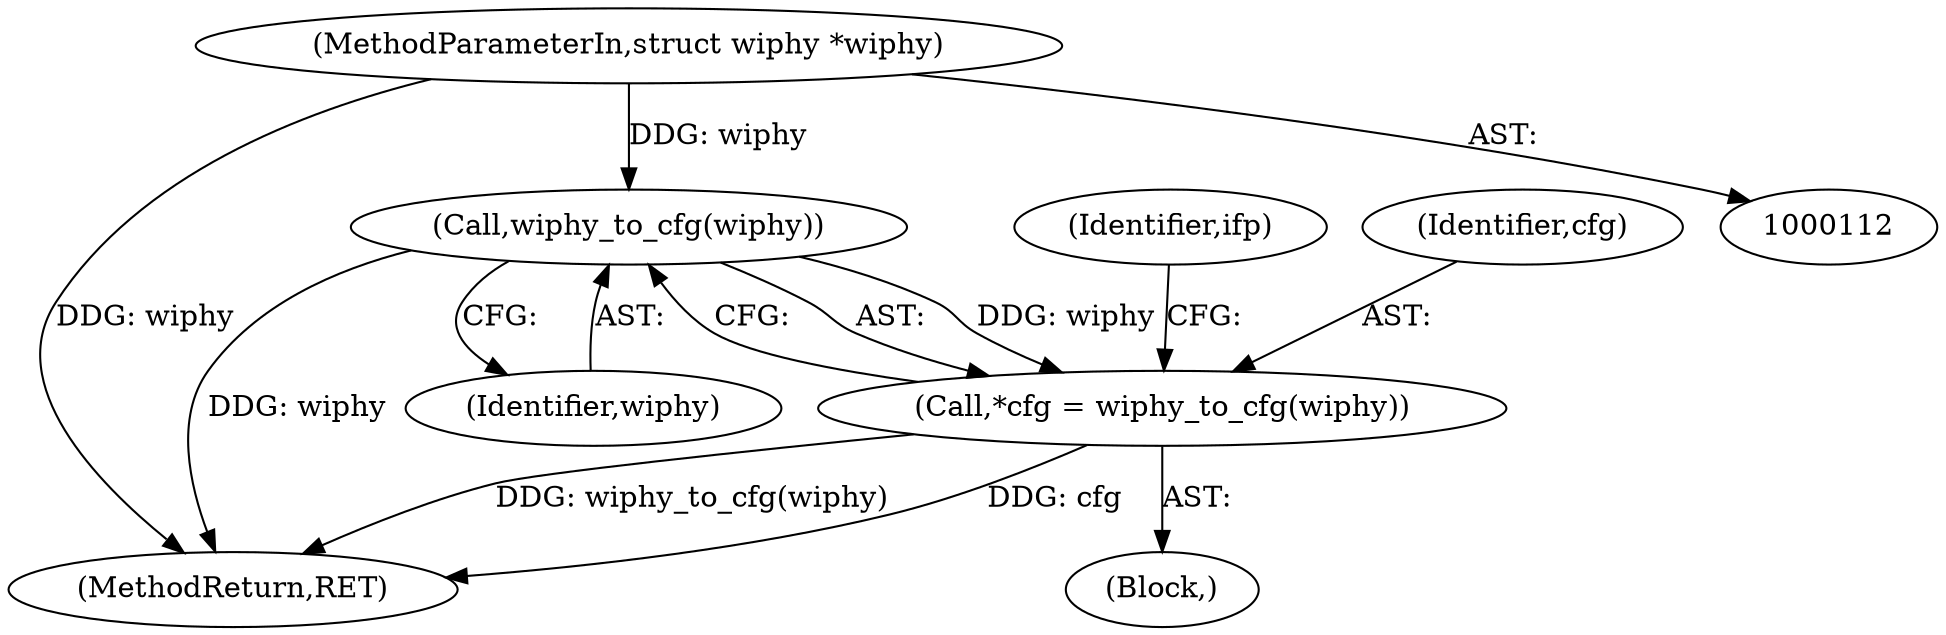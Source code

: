 digraph "0_linux_ded89912156b1a47d940a0c954c43afbabd0c42c@pointer" {
"1000121" [label="(Call,wiphy_to_cfg(wiphy))"];
"1000113" [label="(MethodParameterIn,struct wiphy *wiphy)"];
"1000119" [label="(Call,*cfg = wiphy_to_cfg(wiphy))"];
"1000122" [label="(Identifier,wiphy)"];
"1000121" [label="(Call,wiphy_to_cfg(wiphy))"];
"1000125" [label="(Identifier,ifp)"];
"1000113" [label="(MethodParameterIn,struct wiphy *wiphy)"];
"1000120" [label="(Identifier,cfg)"];
"1000808" [label="(MethodReturn,RET)"];
"1000116" [label="(Block,)"];
"1000119" [label="(Call,*cfg = wiphy_to_cfg(wiphy))"];
"1000121" -> "1000119"  [label="AST: "];
"1000121" -> "1000122"  [label="CFG: "];
"1000122" -> "1000121"  [label="AST: "];
"1000119" -> "1000121"  [label="CFG: "];
"1000121" -> "1000808"  [label="DDG: wiphy"];
"1000121" -> "1000119"  [label="DDG: wiphy"];
"1000113" -> "1000121"  [label="DDG: wiphy"];
"1000113" -> "1000112"  [label="AST: "];
"1000113" -> "1000808"  [label="DDG: wiphy"];
"1000119" -> "1000116"  [label="AST: "];
"1000120" -> "1000119"  [label="AST: "];
"1000125" -> "1000119"  [label="CFG: "];
"1000119" -> "1000808"  [label="DDG: wiphy_to_cfg(wiphy)"];
"1000119" -> "1000808"  [label="DDG: cfg"];
}
